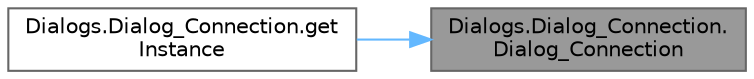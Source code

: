 digraph "Dialogs.Dialog_Connection.Dialog_Connection"
{
 // LATEX_PDF_SIZE
  bgcolor="transparent";
  edge [fontname=Helvetica,fontsize=10,labelfontname=Helvetica,labelfontsize=10];
  node [fontname=Helvetica,fontsize=10,shape=box,height=0.2,width=0.4];
  rankdir="RL";
  Node1 [id="Node000001",label="Dialogs.Dialog_Connection.\lDialog_Connection",height=0.2,width=0.4,color="gray40", fillcolor="grey60", style="filled", fontcolor="black",tooltip=" "];
  Node1 -> Node2 [id="edge1_Node000001_Node000002",dir="back",color="steelblue1",style="solid",tooltip=" "];
  Node2 [id="Node000002",label="Dialogs.Dialog_Connection.get\lInstance",height=0.2,width=0.4,color="grey40", fillcolor="white", style="filled",URL="$class_dialogs_1_1_dialog___connection.html#a59538d71547ad9c2acfc08b5b25126cd",tooltip=" "];
}
